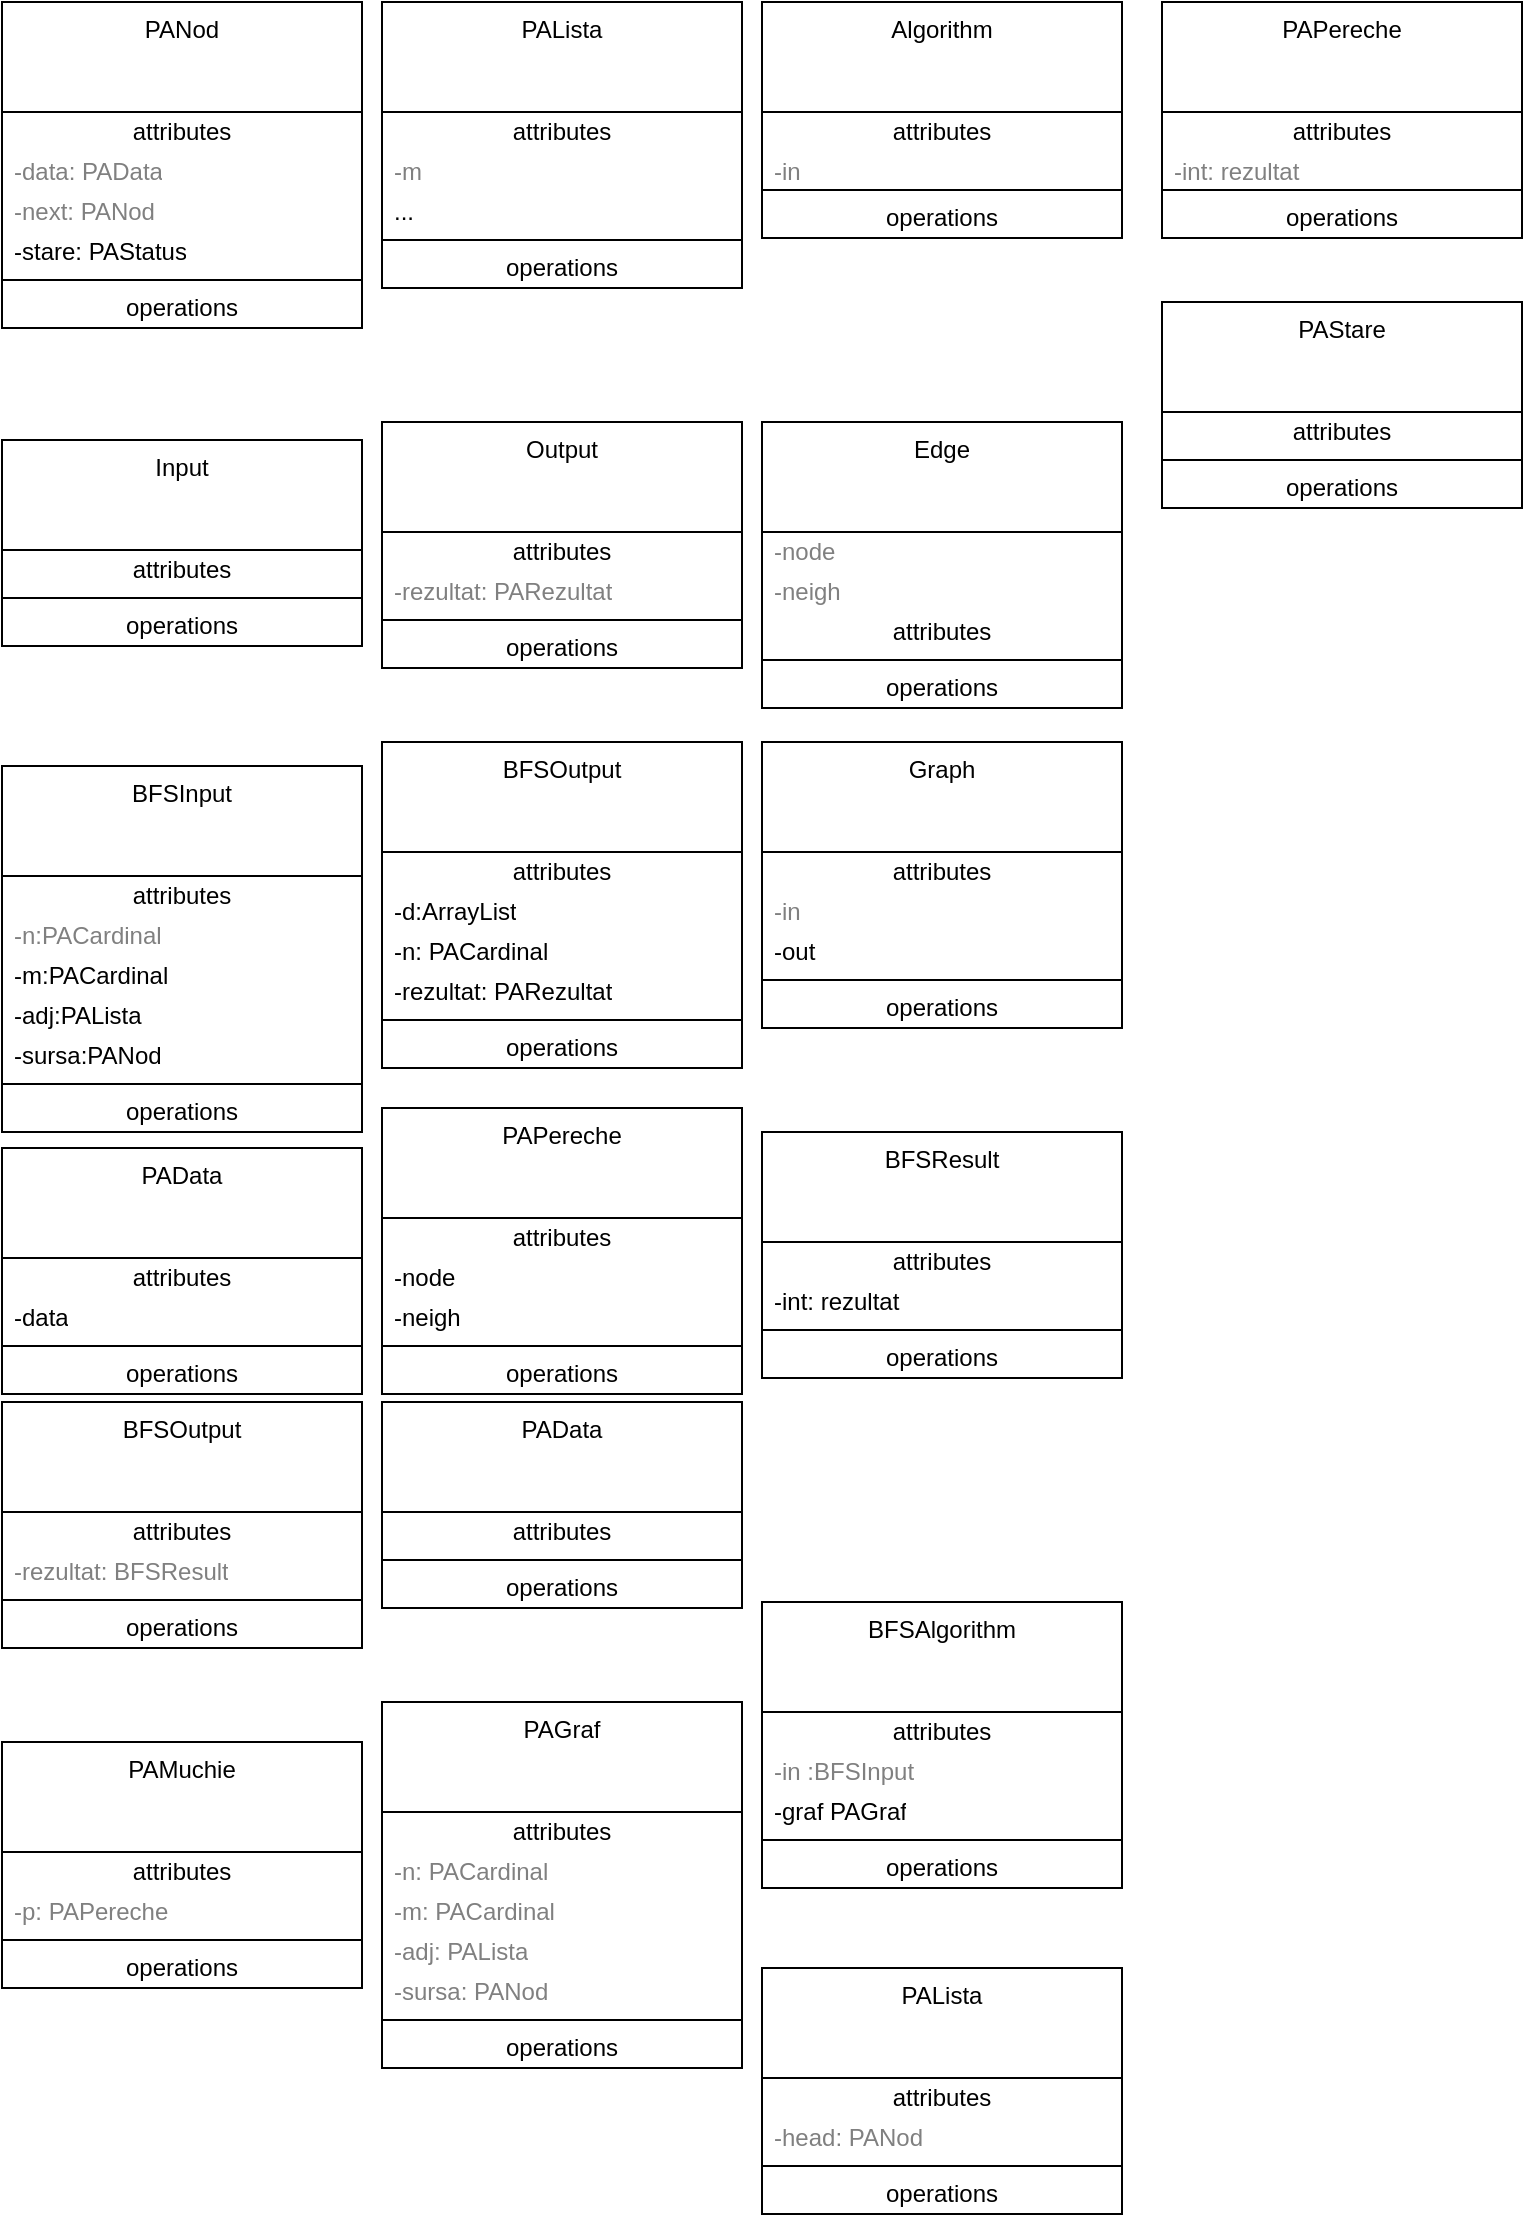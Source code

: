 <mxfile version="28.2.8">
  <diagram name="Page-1" id="hvhDcmpa34XtoZ9tzW4O">
    <mxGraphModel dx="1375" dy="787" grid="1" gridSize="10" guides="1" tooltips="1" connect="1" arrows="1" fold="1" page="1" pageScale="1" pageWidth="827" pageHeight="1169" math="0" shadow="0">
      <root>
        <mxCell id="0" />
        <mxCell id="1" parent="0" />
        <mxCell id="P6pVCDxSrnJHIUGCj1v0-1" value="PANod" style="swimlane;fontStyle=0;align=center;verticalAlign=top;childLayout=stackLayout;horizontal=1;startSize=55;horizontalStack=0;resizeParent=1;resizeParentMax=0;resizeLast=0;collapsible=0;marginBottom=0;html=1;whiteSpace=wrap;" vertex="1" parent="1">
          <mxGeometry x="40" y="40" width="180" height="163" as="geometry" />
        </mxCell>
        <mxCell id="P6pVCDxSrnJHIUGCj1v0-2" value="attributes" style="text;html=1;strokeColor=none;fillColor=none;align=center;verticalAlign=middle;spacingLeft=4;spacingRight=4;overflow=hidden;rotatable=0;points=[[0,0.5],[1,0.5]];portConstraint=eastwest;whiteSpace=wrap;" vertex="1" parent="P6pVCDxSrnJHIUGCj1v0-1">
          <mxGeometry y="55" width="180" height="20" as="geometry" />
        </mxCell>
        <mxCell id="P6pVCDxSrnJHIUGCj1v0-3" value="-data: PAData" style="text;html=1;strokeColor=none;fillColor=none;align=left;verticalAlign=middle;spacingLeft=4;spacingRight=4;overflow=hidden;rotatable=0;points=[[0,0.5],[1,0.5]];portConstraint=eastwest;fontColor=#808080;whiteSpace=wrap;" vertex="1" parent="P6pVCDxSrnJHIUGCj1v0-1">
          <mxGeometry y="75" width="180" height="20" as="geometry" />
        </mxCell>
        <mxCell id="P6pVCDxSrnJHIUGCj1v0-4" value="-next: PANod" style="text;html=1;strokeColor=none;fillColor=none;align=left;verticalAlign=middle;spacingLeft=4;spacingRight=4;overflow=hidden;rotatable=0;points=[[0,0.5],[1,0.5]];portConstraint=eastwest;fontColor=#808080;whiteSpace=wrap;" vertex="1" parent="P6pVCDxSrnJHIUGCj1v0-1">
          <mxGeometry y="95" width="180" height="20" as="geometry" />
        </mxCell>
        <mxCell id="P6pVCDxSrnJHIUGCj1v0-5" value="-stare: PAStatus" style="text;html=1;strokeColor=none;fillColor=none;align=left;verticalAlign=middle;spacingLeft=4;spacingRight=4;overflow=hidden;rotatable=0;points=[[0,0.5],[1,0.5]];portConstraint=eastwest;whiteSpace=wrap;" vertex="1" parent="P6pVCDxSrnJHIUGCj1v0-1">
          <mxGeometry y="115" width="180" height="20" as="geometry" />
        </mxCell>
        <mxCell id="P6pVCDxSrnJHIUGCj1v0-6" value="" style="line;strokeWidth=1;fillColor=none;align=left;verticalAlign=middle;spacingTop=-1;spacingLeft=3;spacingRight=3;rotatable=0;labelPosition=right;points=[];portConstraint=eastwest;" vertex="1" parent="P6pVCDxSrnJHIUGCj1v0-1">
          <mxGeometry y="135" width="180" height="8" as="geometry" />
        </mxCell>
        <mxCell id="P6pVCDxSrnJHIUGCj1v0-7" value="operations" style="text;html=1;strokeColor=none;fillColor=none;align=center;verticalAlign=middle;spacingLeft=4;spacingRight=4;overflow=hidden;rotatable=0;points=[[0,0.5],[1,0.5]];portConstraint=eastwest;whiteSpace=wrap;" vertex="1" parent="P6pVCDxSrnJHIUGCj1v0-1">
          <mxGeometry y="143" width="180" height="20" as="geometry" />
        </mxCell>
        <mxCell id="P6pVCDxSrnJHIUGCj1v0-11" value="PALista" style="swimlane;fontStyle=0;align=center;verticalAlign=top;childLayout=stackLayout;horizontal=1;startSize=55;horizontalStack=0;resizeParent=1;resizeParentMax=0;resizeLast=0;collapsible=0;marginBottom=0;html=1;whiteSpace=wrap;" vertex="1" parent="1">
          <mxGeometry x="230" y="40" width="180" height="143" as="geometry" />
        </mxCell>
        <mxCell id="P6pVCDxSrnJHIUGCj1v0-12" value="attributes" style="text;html=1;strokeColor=none;fillColor=none;align=center;verticalAlign=middle;spacingLeft=4;spacingRight=4;overflow=hidden;rotatable=0;points=[[0,0.5],[1,0.5]];portConstraint=eastwest;whiteSpace=wrap;" vertex="1" parent="P6pVCDxSrnJHIUGCj1v0-11">
          <mxGeometry y="55" width="180" height="20" as="geometry" />
        </mxCell>
        <mxCell id="P6pVCDxSrnJHIUGCj1v0-13" value="-m" style="text;html=1;strokeColor=none;fillColor=none;align=left;verticalAlign=middle;spacingLeft=4;spacingRight=4;overflow=hidden;rotatable=0;points=[[0,0.5],[1,0.5]];portConstraint=eastwest;fontColor=#808080;whiteSpace=wrap;" vertex="1" parent="P6pVCDxSrnJHIUGCj1v0-11">
          <mxGeometry y="75" width="180" height="20" as="geometry" />
        </mxCell>
        <mxCell id="P6pVCDxSrnJHIUGCj1v0-14" value="..." style="text;html=1;strokeColor=none;fillColor=none;align=left;verticalAlign=middle;spacingLeft=4;spacingRight=4;overflow=hidden;rotatable=0;points=[[0,0.5],[1,0.5]];portConstraint=eastwest;whiteSpace=wrap;" vertex="1" parent="P6pVCDxSrnJHIUGCj1v0-11">
          <mxGeometry y="95" width="180" height="20" as="geometry" />
        </mxCell>
        <mxCell id="P6pVCDxSrnJHIUGCj1v0-15" value="" style="line;strokeWidth=1;fillColor=none;align=left;verticalAlign=middle;spacingTop=-1;spacingLeft=3;spacingRight=3;rotatable=0;labelPosition=right;points=[];portConstraint=eastwest;" vertex="1" parent="P6pVCDxSrnJHIUGCj1v0-11">
          <mxGeometry y="115" width="180" height="8" as="geometry" />
        </mxCell>
        <mxCell id="P6pVCDxSrnJHIUGCj1v0-16" value="operations" style="text;html=1;strokeColor=none;fillColor=none;align=center;verticalAlign=middle;spacingLeft=4;spacingRight=4;overflow=hidden;rotatable=0;points=[[0,0.5],[1,0.5]];portConstraint=eastwest;whiteSpace=wrap;" vertex="1" parent="P6pVCDxSrnJHIUGCj1v0-11">
          <mxGeometry y="123" width="180" height="20" as="geometry" />
        </mxCell>
        <mxCell id="P6pVCDxSrnJHIUGCj1v0-19" value="Algorithm" style="swimlane;fontStyle=0;align=center;verticalAlign=top;childLayout=stackLayout;horizontal=1;startSize=55;horizontalStack=0;resizeParent=1;resizeParentMax=0;resizeLast=0;collapsible=0;marginBottom=0;html=1;whiteSpace=wrap;" vertex="1" parent="1">
          <mxGeometry x="420" y="40" width="180" height="118" as="geometry" />
        </mxCell>
        <mxCell id="P6pVCDxSrnJHIUGCj1v0-20" value="attributes" style="text;html=1;strokeColor=none;fillColor=none;align=center;verticalAlign=middle;spacingLeft=4;spacingRight=4;overflow=hidden;rotatable=0;points=[[0,0.5],[1,0.5]];portConstraint=eastwest;whiteSpace=wrap;" vertex="1" parent="P6pVCDxSrnJHIUGCj1v0-19">
          <mxGeometry y="55" width="180" height="20" as="geometry" />
        </mxCell>
        <mxCell id="P6pVCDxSrnJHIUGCj1v0-21" value="-in" style="text;html=1;strokeColor=none;fillColor=none;align=left;verticalAlign=middle;spacingLeft=4;spacingRight=4;overflow=hidden;rotatable=0;points=[[0,0.5],[1,0.5]];portConstraint=eastwest;fontColor=#808080;whiteSpace=wrap;" vertex="1" parent="P6pVCDxSrnJHIUGCj1v0-19">
          <mxGeometry y="75" width="180" height="15" as="geometry" />
        </mxCell>
        <mxCell id="P6pVCDxSrnJHIUGCj1v0-22" value="" style="line;strokeWidth=1;fillColor=none;align=left;verticalAlign=middle;spacingTop=-1;spacingLeft=3;spacingRight=3;rotatable=0;labelPosition=right;points=[];portConstraint=eastwest;" vertex="1" parent="P6pVCDxSrnJHIUGCj1v0-19">
          <mxGeometry y="90" width="180" height="8" as="geometry" />
        </mxCell>
        <mxCell id="P6pVCDxSrnJHIUGCj1v0-23" value="operations" style="text;html=1;strokeColor=none;fillColor=none;align=center;verticalAlign=middle;spacingLeft=4;spacingRight=4;overflow=hidden;rotatable=0;points=[[0,0.5],[1,0.5]];portConstraint=eastwest;whiteSpace=wrap;" vertex="1" parent="P6pVCDxSrnJHIUGCj1v0-19">
          <mxGeometry y="98" width="180" height="20" as="geometry" />
        </mxCell>
        <mxCell id="P6pVCDxSrnJHIUGCj1v0-25" value="Input" style="swimlane;fontStyle=0;align=center;verticalAlign=top;childLayout=stackLayout;horizontal=1;startSize=55;horizontalStack=0;resizeParent=1;resizeParentMax=0;resizeLast=0;collapsible=0;marginBottom=0;html=1;whiteSpace=wrap;" vertex="1" parent="1">
          <mxGeometry x="40" y="259" width="180" height="103" as="geometry" />
        </mxCell>
        <mxCell id="P6pVCDxSrnJHIUGCj1v0-26" value="attributes" style="text;html=1;strokeColor=none;fillColor=none;align=center;verticalAlign=middle;spacingLeft=4;spacingRight=4;overflow=hidden;rotatable=0;points=[[0,0.5],[1,0.5]];portConstraint=eastwest;whiteSpace=wrap;" vertex="1" parent="P6pVCDxSrnJHIUGCj1v0-25">
          <mxGeometry y="55" width="180" height="20" as="geometry" />
        </mxCell>
        <mxCell id="P6pVCDxSrnJHIUGCj1v0-27" value="" style="line;strokeWidth=1;fillColor=none;align=left;verticalAlign=middle;spacingTop=-1;spacingLeft=3;spacingRight=3;rotatable=0;labelPosition=right;points=[];portConstraint=eastwest;" vertex="1" parent="P6pVCDxSrnJHIUGCj1v0-25">
          <mxGeometry y="75" width="180" height="8" as="geometry" />
        </mxCell>
        <mxCell id="P6pVCDxSrnJHIUGCj1v0-28" value="operations" style="text;html=1;strokeColor=none;fillColor=none;align=center;verticalAlign=middle;spacingLeft=4;spacingRight=4;overflow=hidden;rotatable=0;points=[[0,0.5],[1,0.5]];portConstraint=eastwest;whiteSpace=wrap;" vertex="1" parent="P6pVCDxSrnJHIUGCj1v0-25">
          <mxGeometry y="83" width="180" height="20" as="geometry" />
        </mxCell>
        <mxCell id="P6pVCDxSrnJHIUGCj1v0-32" value="Output" style="swimlane;fontStyle=0;align=center;verticalAlign=top;childLayout=stackLayout;horizontal=1;startSize=55;horizontalStack=0;resizeParent=1;resizeParentMax=0;resizeLast=0;collapsible=0;marginBottom=0;html=1;whiteSpace=wrap;" vertex="1" parent="1">
          <mxGeometry x="230" y="250" width="180" height="123" as="geometry" />
        </mxCell>
        <mxCell id="P6pVCDxSrnJHIUGCj1v0-33" value="attributes" style="text;html=1;strokeColor=none;fillColor=none;align=center;verticalAlign=middle;spacingLeft=4;spacingRight=4;overflow=hidden;rotatable=0;points=[[0,0.5],[1,0.5]];portConstraint=eastwest;whiteSpace=wrap;" vertex="1" parent="P6pVCDxSrnJHIUGCj1v0-32">
          <mxGeometry y="55" width="180" height="20" as="geometry" />
        </mxCell>
        <mxCell id="P6pVCDxSrnJHIUGCj1v0-34" value="-rezultat: PARezultat" style="text;html=1;strokeColor=none;fillColor=none;align=left;verticalAlign=middle;spacingLeft=4;spacingRight=4;overflow=hidden;rotatable=0;points=[[0,0.5],[1,0.5]];portConstraint=eastwest;fontColor=#808080;whiteSpace=wrap;" vertex="1" parent="P6pVCDxSrnJHIUGCj1v0-32">
          <mxGeometry y="75" width="180" height="20" as="geometry" />
        </mxCell>
        <mxCell id="P6pVCDxSrnJHIUGCj1v0-35" value="" style="line;strokeWidth=1;fillColor=none;align=left;verticalAlign=middle;spacingTop=-1;spacingLeft=3;spacingRight=3;rotatable=0;labelPosition=right;points=[];portConstraint=eastwest;" vertex="1" parent="P6pVCDxSrnJHIUGCj1v0-32">
          <mxGeometry y="95" width="180" height="8" as="geometry" />
        </mxCell>
        <mxCell id="P6pVCDxSrnJHIUGCj1v0-36" value="operations" style="text;html=1;strokeColor=none;fillColor=none;align=center;verticalAlign=middle;spacingLeft=4;spacingRight=4;overflow=hidden;rotatable=0;points=[[0,0.5],[1,0.5]];portConstraint=eastwest;whiteSpace=wrap;" vertex="1" parent="P6pVCDxSrnJHIUGCj1v0-32">
          <mxGeometry y="103" width="180" height="20" as="geometry" />
        </mxCell>
        <mxCell id="P6pVCDxSrnJHIUGCj1v0-38" value="Edge" style="swimlane;fontStyle=0;align=center;verticalAlign=top;childLayout=stackLayout;horizontal=1;startSize=55;horizontalStack=0;resizeParent=1;resizeParentMax=0;resizeLast=0;collapsible=0;marginBottom=0;html=1;whiteSpace=wrap;" vertex="1" parent="1">
          <mxGeometry x="420" y="250" width="180" height="143" as="geometry" />
        </mxCell>
        <mxCell id="P6pVCDxSrnJHIUGCj1v0-39" value="-node" style="text;html=1;strokeColor=none;fillColor=none;align=left;verticalAlign=middle;spacingLeft=4;spacingRight=4;overflow=hidden;rotatable=0;points=[[0,0.5],[1,0.5]];portConstraint=eastwest;fontColor=#808080;whiteSpace=wrap;" vertex="1" parent="P6pVCDxSrnJHIUGCj1v0-38">
          <mxGeometry y="55" width="180" height="20" as="geometry" />
        </mxCell>
        <mxCell id="P6pVCDxSrnJHIUGCj1v0-40" value="-neigh" style="text;html=1;strokeColor=none;fillColor=none;align=left;verticalAlign=middle;spacingLeft=4;spacingRight=4;overflow=hidden;rotatable=0;points=[[0,0.5],[1,0.5]];portConstraint=eastwest;fontColor=#808080;whiteSpace=wrap;" vertex="1" parent="P6pVCDxSrnJHIUGCj1v0-38">
          <mxGeometry y="75" width="180" height="20" as="geometry" />
        </mxCell>
        <mxCell id="P6pVCDxSrnJHIUGCj1v0-41" value="attributes" style="text;html=1;strokeColor=none;fillColor=none;align=center;verticalAlign=middle;spacingLeft=4;spacingRight=4;overflow=hidden;rotatable=0;points=[[0,0.5],[1,0.5]];portConstraint=eastwest;whiteSpace=wrap;" vertex="1" parent="P6pVCDxSrnJHIUGCj1v0-38">
          <mxGeometry y="95" width="180" height="20" as="geometry" />
        </mxCell>
        <mxCell id="P6pVCDxSrnJHIUGCj1v0-42" value="" style="line;strokeWidth=1;fillColor=none;align=left;verticalAlign=middle;spacingTop=-1;spacingLeft=3;spacingRight=3;rotatable=0;labelPosition=right;points=[];portConstraint=eastwest;" vertex="1" parent="P6pVCDxSrnJHIUGCj1v0-38">
          <mxGeometry y="115" width="180" height="8" as="geometry" />
        </mxCell>
        <mxCell id="P6pVCDxSrnJHIUGCj1v0-43" value="operations" style="text;html=1;strokeColor=none;fillColor=none;align=center;verticalAlign=middle;spacingLeft=4;spacingRight=4;overflow=hidden;rotatable=0;points=[[0,0.5],[1,0.5]];portConstraint=eastwest;whiteSpace=wrap;" vertex="1" parent="P6pVCDxSrnJHIUGCj1v0-38">
          <mxGeometry y="123" width="180" height="20" as="geometry" />
        </mxCell>
        <mxCell id="P6pVCDxSrnJHIUGCj1v0-44" value="BFSInput" style="swimlane;fontStyle=0;align=center;verticalAlign=top;childLayout=stackLayout;horizontal=1;startSize=55;horizontalStack=0;resizeParent=1;resizeParentMax=0;resizeLast=0;collapsible=0;marginBottom=0;html=1;whiteSpace=wrap;" vertex="1" parent="1">
          <mxGeometry x="40" y="422" width="180" height="183" as="geometry" />
        </mxCell>
        <mxCell id="P6pVCDxSrnJHIUGCj1v0-45" value="attributes" style="text;html=1;strokeColor=none;fillColor=none;align=center;verticalAlign=middle;spacingLeft=4;spacingRight=4;overflow=hidden;rotatable=0;points=[[0,0.5],[1,0.5]];portConstraint=eastwest;whiteSpace=wrap;" vertex="1" parent="P6pVCDxSrnJHIUGCj1v0-44">
          <mxGeometry y="55" width="180" height="20" as="geometry" />
        </mxCell>
        <mxCell id="P6pVCDxSrnJHIUGCj1v0-46" value="-n:PACardinal" style="text;html=1;strokeColor=none;fillColor=none;align=left;verticalAlign=middle;spacingLeft=4;spacingRight=4;overflow=hidden;rotatable=0;points=[[0,0.5],[1,0.5]];portConstraint=eastwest;fontColor=#808080;whiteSpace=wrap;" vertex="1" parent="P6pVCDxSrnJHIUGCj1v0-44">
          <mxGeometry y="75" width="180" height="20" as="geometry" />
        </mxCell>
        <mxCell id="P6pVCDxSrnJHIUGCj1v0-47" value="-m:PACardinal" style="text;html=1;strokeColor=none;fillColor=none;align=left;verticalAlign=middle;spacingLeft=4;spacingRight=4;overflow=hidden;rotatable=0;points=[[0,0.5],[1,0.5]];portConstraint=eastwest;whiteSpace=wrap;" vertex="1" parent="P6pVCDxSrnJHIUGCj1v0-44">
          <mxGeometry y="95" width="180" height="20" as="geometry" />
        </mxCell>
        <mxCell id="P6pVCDxSrnJHIUGCj1v0-48" value="-adj:PALista" style="text;html=1;strokeColor=none;fillColor=none;align=left;verticalAlign=middle;spacingLeft=4;spacingRight=4;overflow=hidden;rotatable=0;points=[[0,0.5],[1,0.5]];portConstraint=eastwest;whiteSpace=wrap;" vertex="1" parent="P6pVCDxSrnJHIUGCj1v0-44">
          <mxGeometry y="115" width="180" height="20" as="geometry" />
        </mxCell>
        <mxCell id="P6pVCDxSrnJHIUGCj1v0-49" value="-sursa:PANod" style="text;html=1;strokeColor=none;fillColor=none;align=left;verticalAlign=middle;spacingLeft=4;spacingRight=4;overflow=hidden;rotatable=0;points=[[0,0.5],[1,0.5]];portConstraint=eastwest;whiteSpace=wrap;" vertex="1" parent="P6pVCDxSrnJHIUGCj1v0-44">
          <mxGeometry y="135" width="180" height="20" as="geometry" />
        </mxCell>
        <mxCell id="P6pVCDxSrnJHIUGCj1v0-50" value="" style="line;strokeWidth=1;fillColor=none;align=left;verticalAlign=middle;spacingTop=-1;spacingLeft=3;spacingRight=3;rotatable=0;labelPosition=right;points=[];portConstraint=eastwest;" vertex="1" parent="P6pVCDxSrnJHIUGCj1v0-44">
          <mxGeometry y="155" width="180" height="8" as="geometry" />
        </mxCell>
        <mxCell id="P6pVCDxSrnJHIUGCj1v0-51" value="operations" style="text;html=1;strokeColor=none;fillColor=none;align=center;verticalAlign=middle;spacingLeft=4;spacingRight=4;overflow=hidden;rotatable=0;points=[[0,0.5],[1,0.5]];portConstraint=eastwest;whiteSpace=wrap;" vertex="1" parent="P6pVCDxSrnJHIUGCj1v0-44">
          <mxGeometry y="163" width="180" height="20" as="geometry" />
        </mxCell>
        <mxCell id="P6pVCDxSrnJHIUGCj1v0-52" value="BFSOutput" style="swimlane;fontStyle=0;align=center;verticalAlign=top;childLayout=stackLayout;horizontal=1;startSize=55;horizontalStack=0;resizeParent=1;resizeParentMax=0;resizeLast=0;collapsible=0;marginBottom=0;html=1;whiteSpace=wrap;" vertex="1" parent="1">
          <mxGeometry x="230" y="410" width="180" height="163" as="geometry" />
        </mxCell>
        <mxCell id="P6pVCDxSrnJHIUGCj1v0-53" value="attributes" style="text;html=1;strokeColor=none;fillColor=none;align=center;verticalAlign=middle;spacingLeft=4;spacingRight=4;overflow=hidden;rotatable=0;points=[[0,0.5],[1,0.5]];portConstraint=eastwest;whiteSpace=wrap;" vertex="1" parent="P6pVCDxSrnJHIUGCj1v0-52">
          <mxGeometry y="55" width="180" height="20" as="geometry" />
        </mxCell>
        <mxCell id="P6pVCDxSrnJHIUGCj1v0-54" value="-d:ArrayList" style="text;html=1;strokeColor=none;fillColor=none;align=left;verticalAlign=middle;spacingLeft=4;spacingRight=4;overflow=hidden;rotatable=0;points=[[0,0.5],[1,0.5]];portConstraint=eastwest;whiteSpace=wrap;" vertex="1" parent="P6pVCDxSrnJHIUGCj1v0-52">
          <mxGeometry y="75" width="180" height="20" as="geometry" />
        </mxCell>
        <mxCell id="P6pVCDxSrnJHIUGCj1v0-55" value="-n: PACardinal" style="text;html=1;strokeColor=none;fillColor=none;align=left;verticalAlign=middle;spacingLeft=4;spacingRight=4;overflow=hidden;rotatable=0;points=[[0,0.5],[1,0.5]];portConstraint=eastwest;whiteSpace=wrap;" vertex="1" parent="P6pVCDxSrnJHIUGCj1v0-52">
          <mxGeometry y="95" width="180" height="20" as="geometry" />
        </mxCell>
        <mxCell id="P6pVCDxSrnJHIUGCj1v0-56" value="-rezultat: PARezultat" style="text;html=1;strokeColor=none;fillColor=none;align=left;verticalAlign=middle;spacingLeft=4;spacingRight=4;overflow=hidden;rotatable=0;points=[[0,0.5],[1,0.5]];portConstraint=eastwest;whiteSpace=wrap;" vertex="1" parent="P6pVCDxSrnJHIUGCj1v0-52">
          <mxGeometry y="115" width="180" height="20" as="geometry" />
        </mxCell>
        <mxCell id="P6pVCDxSrnJHIUGCj1v0-57" value="" style="line;strokeWidth=1;fillColor=none;align=left;verticalAlign=middle;spacingTop=-1;spacingLeft=3;spacingRight=3;rotatable=0;labelPosition=right;points=[];portConstraint=eastwest;" vertex="1" parent="P6pVCDxSrnJHIUGCj1v0-52">
          <mxGeometry y="135" width="180" height="8" as="geometry" />
        </mxCell>
        <mxCell id="P6pVCDxSrnJHIUGCj1v0-58" value="operations" style="text;html=1;strokeColor=none;fillColor=none;align=center;verticalAlign=middle;spacingLeft=4;spacingRight=4;overflow=hidden;rotatable=0;points=[[0,0.5],[1,0.5]];portConstraint=eastwest;whiteSpace=wrap;" vertex="1" parent="P6pVCDxSrnJHIUGCj1v0-52">
          <mxGeometry y="143" width="180" height="20" as="geometry" />
        </mxCell>
        <mxCell id="P6pVCDxSrnJHIUGCj1v0-59" value="Graph" style="swimlane;fontStyle=0;align=center;verticalAlign=top;childLayout=stackLayout;horizontal=1;startSize=55;horizontalStack=0;resizeParent=1;resizeParentMax=0;resizeLast=0;collapsible=0;marginBottom=0;html=1;whiteSpace=wrap;" vertex="1" parent="1">
          <mxGeometry x="420" y="410" width="180" height="143" as="geometry" />
        </mxCell>
        <mxCell id="P6pVCDxSrnJHIUGCj1v0-60" value="attributes" style="text;html=1;strokeColor=none;fillColor=none;align=center;verticalAlign=middle;spacingLeft=4;spacingRight=4;overflow=hidden;rotatable=0;points=[[0,0.5],[1,0.5]];portConstraint=eastwest;whiteSpace=wrap;" vertex="1" parent="P6pVCDxSrnJHIUGCj1v0-59">
          <mxGeometry y="55" width="180" height="20" as="geometry" />
        </mxCell>
        <mxCell id="P6pVCDxSrnJHIUGCj1v0-61" value="-in" style="text;html=1;strokeColor=none;fillColor=none;align=left;verticalAlign=middle;spacingLeft=4;spacingRight=4;overflow=hidden;rotatable=0;points=[[0,0.5],[1,0.5]];portConstraint=eastwest;fontColor=#808080;whiteSpace=wrap;" vertex="1" parent="P6pVCDxSrnJHIUGCj1v0-59">
          <mxGeometry y="75" width="180" height="20" as="geometry" />
        </mxCell>
        <mxCell id="P6pVCDxSrnJHIUGCj1v0-62" value="-out" style="text;html=1;strokeColor=none;fillColor=none;align=left;verticalAlign=middle;spacingLeft=4;spacingRight=4;overflow=hidden;rotatable=0;points=[[0,0.5],[1,0.5]];portConstraint=eastwest;whiteSpace=wrap;" vertex="1" parent="P6pVCDxSrnJHIUGCj1v0-59">
          <mxGeometry y="95" width="180" height="20" as="geometry" />
        </mxCell>
        <mxCell id="P6pVCDxSrnJHIUGCj1v0-63" value="" style="line;strokeWidth=1;fillColor=none;align=left;verticalAlign=middle;spacingTop=-1;spacingLeft=3;spacingRight=3;rotatable=0;labelPosition=right;points=[];portConstraint=eastwest;" vertex="1" parent="P6pVCDxSrnJHIUGCj1v0-59">
          <mxGeometry y="115" width="180" height="8" as="geometry" />
        </mxCell>
        <mxCell id="P6pVCDxSrnJHIUGCj1v0-64" value="operations" style="text;html=1;strokeColor=none;fillColor=none;align=center;verticalAlign=middle;spacingLeft=4;spacingRight=4;overflow=hidden;rotatable=0;points=[[0,0.5],[1,0.5]];portConstraint=eastwest;whiteSpace=wrap;" vertex="1" parent="P6pVCDxSrnJHIUGCj1v0-59">
          <mxGeometry y="123" width="180" height="20" as="geometry" />
        </mxCell>
        <mxCell id="P6pVCDxSrnJHIUGCj1v0-67" value="PAData" style="swimlane;fontStyle=0;align=center;verticalAlign=top;childLayout=stackLayout;horizontal=1;startSize=55;horizontalStack=0;resizeParent=1;resizeParentMax=0;resizeLast=0;collapsible=0;marginBottom=0;html=1;whiteSpace=wrap;" vertex="1" parent="1">
          <mxGeometry x="40" y="613" width="180" height="123" as="geometry" />
        </mxCell>
        <mxCell id="P6pVCDxSrnJHIUGCj1v0-68" value="attributes" style="text;html=1;strokeColor=none;fillColor=none;align=center;verticalAlign=middle;spacingLeft=4;spacingRight=4;overflow=hidden;rotatable=0;points=[[0,0.5],[1,0.5]];portConstraint=eastwest;whiteSpace=wrap;" vertex="1" parent="P6pVCDxSrnJHIUGCj1v0-67">
          <mxGeometry y="55" width="180" height="20" as="geometry" />
        </mxCell>
        <mxCell id="P6pVCDxSrnJHIUGCj1v0-69" value="-data" style="text;html=1;strokeColor=none;fillColor=none;align=left;verticalAlign=middle;spacingLeft=4;spacingRight=4;overflow=hidden;rotatable=0;points=[[0,0.5],[1,0.5]];portConstraint=eastwest;whiteSpace=wrap;" vertex="1" parent="P6pVCDxSrnJHIUGCj1v0-67">
          <mxGeometry y="75" width="180" height="20" as="geometry" />
        </mxCell>
        <mxCell id="P6pVCDxSrnJHIUGCj1v0-70" value="" style="line;strokeWidth=1;fillColor=none;align=left;verticalAlign=middle;spacingTop=-1;spacingLeft=3;spacingRight=3;rotatable=0;labelPosition=right;points=[];portConstraint=eastwest;" vertex="1" parent="P6pVCDxSrnJHIUGCj1v0-67">
          <mxGeometry y="95" width="180" height="8" as="geometry" />
        </mxCell>
        <mxCell id="P6pVCDxSrnJHIUGCj1v0-71" value="operations" style="text;html=1;strokeColor=none;fillColor=none;align=center;verticalAlign=middle;spacingLeft=4;spacingRight=4;overflow=hidden;rotatable=0;points=[[0,0.5],[1,0.5]];portConstraint=eastwest;whiteSpace=wrap;" vertex="1" parent="P6pVCDxSrnJHIUGCj1v0-67">
          <mxGeometry y="103" width="180" height="20" as="geometry" />
        </mxCell>
        <mxCell id="P6pVCDxSrnJHIUGCj1v0-72" value="PAPereche" style="swimlane;fontStyle=0;align=center;verticalAlign=top;childLayout=stackLayout;horizontal=1;startSize=55;horizontalStack=0;resizeParent=1;resizeParentMax=0;resizeLast=0;collapsible=0;marginBottom=0;html=1;whiteSpace=wrap;" vertex="1" parent="1">
          <mxGeometry x="230" y="593" width="180" height="143" as="geometry" />
        </mxCell>
        <mxCell id="P6pVCDxSrnJHIUGCj1v0-73" value="attributes" style="text;html=1;strokeColor=none;fillColor=none;align=center;verticalAlign=middle;spacingLeft=4;spacingRight=4;overflow=hidden;rotatable=0;points=[[0,0.5],[1,0.5]];portConstraint=eastwest;whiteSpace=wrap;" vertex="1" parent="P6pVCDxSrnJHIUGCj1v0-72">
          <mxGeometry y="55" width="180" height="20" as="geometry" />
        </mxCell>
        <mxCell id="P6pVCDxSrnJHIUGCj1v0-74" value="-node" style="text;html=1;strokeColor=none;fillColor=none;align=left;verticalAlign=middle;spacingLeft=4;spacingRight=4;overflow=hidden;rotatable=0;points=[[0,0.5],[1,0.5]];portConstraint=eastwest;whiteSpace=wrap;" vertex="1" parent="P6pVCDxSrnJHIUGCj1v0-72">
          <mxGeometry y="75" width="180" height="20" as="geometry" />
        </mxCell>
        <mxCell id="P6pVCDxSrnJHIUGCj1v0-75" value="-neigh" style="text;html=1;strokeColor=none;fillColor=none;align=left;verticalAlign=middle;spacingLeft=4;spacingRight=4;overflow=hidden;rotatable=0;points=[[0,0.5],[1,0.5]];portConstraint=eastwest;whiteSpace=wrap;" vertex="1" parent="P6pVCDxSrnJHIUGCj1v0-72">
          <mxGeometry y="95" width="180" height="20" as="geometry" />
        </mxCell>
        <mxCell id="P6pVCDxSrnJHIUGCj1v0-76" value="" style="line;strokeWidth=1;fillColor=none;align=left;verticalAlign=middle;spacingTop=-1;spacingLeft=3;spacingRight=3;rotatable=0;labelPosition=right;points=[];portConstraint=eastwest;" vertex="1" parent="P6pVCDxSrnJHIUGCj1v0-72">
          <mxGeometry y="115" width="180" height="8" as="geometry" />
        </mxCell>
        <mxCell id="P6pVCDxSrnJHIUGCj1v0-77" value="operations" style="text;html=1;strokeColor=none;fillColor=none;align=center;verticalAlign=middle;spacingLeft=4;spacingRight=4;overflow=hidden;rotatable=0;points=[[0,0.5],[1,0.5]];portConstraint=eastwest;whiteSpace=wrap;" vertex="1" parent="P6pVCDxSrnJHIUGCj1v0-72">
          <mxGeometry y="123" width="180" height="20" as="geometry" />
        </mxCell>
        <mxCell id="P6pVCDxSrnJHIUGCj1v0-78" value="BFSResult" style="swimlane;fontStyle=0;align=center;verticalAlign=top;childLayout=stackLayout;horizontal=1;startSize=55;horizontalStack=0;resizeParent=1;resizeParentMax=0;resizeLast=0;collapsible=0;marginBottom=0;html=1;whiteSpace=wrap;" vertex="1" parent="1">
          <mxGeometry x="420" y="605" width="180" height="123" as="geometry" />
        </mxCell>
        <mxCell id="P6pVCDxSrnJHIUGCj1v0-79" value="attributes" style="text;html=1;strokeColor=none;fillColor=none;align=center;verticalAlign=middle;spacingLeft=4;spacingRight=4;overflow=hidden;rotatable=0;points=[[0,0.5],[1,0.5]];portConstraint=eastwest;whiteSpace=wrap;" vertex="1" parent="P6pVCDxSrnJHIUGCj1v0-78">
          <mxGeometry y="55" width="180" height="20" as="geometry" />
        </mxCell>
        <mxCell id="P6pVCDxSrnJHIUGCj1v0-80" value="-int: rezultat" style="text;html=1;strokeColor=none;fillColor=none;align=left;verticalAlign=middle;spacingLeft=4;spacingRight=4;overflow=hidden;rotatable=0;points=[[0,0.5],[1,0.5]];portConstraint=eastwest;whiteSpace=wrap;" vertex="1" parent="P6pVCDxSrnJHIUGCj1v0-78">
          <mxGeometry y="75" width="180" height="20" as="geometry" />
        </mxCell>
        <mxCell id="P6pVCDxSrnJHIUGCj1v0-81" value="" style="line;strokeWidth=1;fillColor=none;align=left;verticalAlign=middle;spacingTop=-1;spacingLeft=3;spacingRight=3;rotatable=0;labelPosition=right;points=[];portConstraint=eastwest;" vertex="1" parent="P6pVCDxSrnJHIUGCj1v0-78">
          <mxGeometry y="95" width="180" height="8" as="geometry" />
        </mxCell>
        <mxCell id="P6pVCDxSrnJHIUGCj1v0-82" value="operations" style="text;html=1;strokeColor=none;fillColor=none;align=center;verticalAlign=middle;spacingLeft=4;spacingRight=4;overflow=hidden;rotatable=0;points=[[0,0.5],[1,0.5]];portConstraint=eastwest;whiteSpace=wrap;" vertex="1" parent="P6pVCDxSrnJHIUGCj1v0-78">
          <mxGeometry y="103" width="180" height="20" as="geometry" />
        </mxCell>
        <mxCell id="P6pVCDxSrnJHIUGCj1v0-86" value="BFSAlgorithm" style="swimlane;fontStyle=0;align=center;verticalAlign=top;childLayout=stackLayout;horizontal=1;startSize=55;horizontalStack=0;resizeParent=1;resizeParentMax=0;resizeLast=0;collapsible=0;marginBottom=0;html=1;whiteSpace=wrap;" vertex="1" parent="1">
          <mxGeometry x="420" y="840" width="180" height="143" as="geometry" />
        </mxCell>
        <mxCell id="P6pVCDxSrnJHIUGCj1v0-87" value="attributes" style="text;html=1;strokeColor=none;fillColor=none;align=center;verticalAlign=middle;spacingLeft=4;spacingRight=4;overflow=hidden;rotatable=0;points=[[0,0.5],[1,0.5]];portConstraint=eastwest;whiteSpace=wrap;" vertex="1" parent="P6pVCDxSrnJHIUGCj1v0-86">
          <mxGeometry y="55" width="180" height="20" as="geometry" />
        </mxCell>
        <mxCell id="P6pVCDxSrnJHIUGCj1v0-88" value="-in :BFSInput" style="text;html=1;strokeColor=none;fillColor=none;align=left;verticalAlign=middle;spacingLeft=4;spacingRight=4;overflow=hidden;rotatable=0;points=[[0,0.5],[1,0.5]];portConstraint=eastwest;fontColor=#808080;whiteSpace=wrap;" vertex="1" parent="P6pVCDxSrnJHIUGCj1v0-86">
          <mxGeometry y="75" width="180" height="20" as="geometry" />
        </mxCell>
        <mxCell id="P6pVCDxSrnJHIUGCj1v0-89" value="-graf PAGraf" style="text;html=1;strokeColor=none;fillColor=none;align=left;verticalAlign=middle;spacingLeft=4;spacingRight=4;overflow=hidden;rotatable=0;points=[[0,0.5],[1,0.5]];portConstraint=eastwest;whiteSpace=wrap;" vertex="1" parent="P6pVCDxSrnJHIUGCj1v0-86">
          <mxGeometry y="95" width="180" height="20" as="geometry" />
        </mxCell>
        <mxCell id="P6pVCDxSrnJHIUGCj1v0-90" value="" style="line;strokeWidth=1;fillColor=none;align=left;verticalAlign=middle;spacingTop=-1;spacingLeft=3;spacingRight=3;rotatable=0;labelPosition=right;points=[];portConstraint=eastwest;" vertex="1" parent="P6pVCDxSrnJHIUGCj1v0-86">
          <mxGeometry y="115" width="180" height="8" as="geometry" />
        </mxCell>
        <mxCell id="P6pVCDxSrnJHIUGCj1v0-91" value="operations" style="text;html=1;strokeColor=none;fillColor=none;align=center;verticalAlign=middle;spacingLeft=4;spacingRight=4;overflow=hidden;rotatable=0;points=[[0,0.5],[1,0.5]];portConstraint=eastwest;whiteSpace=wrap;" vertex="1" parent="P6pVCDxSrnJHIUGCj1v0-86">
          <mxGeometry y="123" width="180" height="20" as="geometry" />
        </mxCell>
        <mxCell id="P6pVCDxSrnJHIUGCj1v0-94" value="BFSOutput" style="swimlane;fontStyle=0;align=center;verticalAlign=top;childLayout=stackLayout;horizontal=1;startSize=55;horizontalStack=0;resizeParent=1;resizeParentMax=0;resizeLast=0;collapsible=0;marginBottom=0;html=1;whiteSpace=wrap;" vertex="1" parent="1">
          <mxGeometry x="40" y="740" width="180" height="123" as="geometry" />
        </mxCell>
        <mxCell id="P6pVCDxSrnJHIUGCj1v0-95" value="attributes" style="text;html=1;strokeColor=none;fillColor=none;align=center;verticalAlign=middle;spacingLeft=4;spacingRight=4;overflow=hidden;rotatable=0;points=[[0,0.5],[1,0.5]];portConstraint=eastwest;whiteSpace=wrap;" vertex="1" parent="P6pVCDxSrnJHIUGCj1v0-94">
          <mxGeometry y="55" width="180" height="20" as="geometry" />
        </mxCell>
        <mxCell id="P6pVCDxSrnJHIUGCj1v0-96" value="-rezultat: BFSResult" style="text;html=1;strokeColor=none;fillColor=none;align=left;verticalAlign=middle;spacingLeft=4;spacingRight=4;overflow=hidden;rotatable=0;points=[[0,0.5],[1,0.5]];portConstraint=eastwest;fontColor=#808080;whiteSpace=wrap;" vertex="1" parent="P6pVCDxSrnJHIUGCj1v0-94">
          <mxGeometry y="75" width="180" height="20" as="geometry" />
        </mxCell>
        <mxCell id="P6pVCDxSrnJHIUGCj1v0-97" value="" style="line;strokeWidth=1;fillColor=none;align=left;verticalAlign=middle;spacingTop=-1;spacingLeft=3;spacingRight=3;rotatable=0;labelPosition=right;points=[];portConstraint=eastwest;" vertex="1" parent="P6pVCDxSrnJHIUGCj1v0-94">
          <mxGeometry y="95" width="180" height="8" as="geometry" />
        </mxCell>
        <mxCell id="P6pVCDxSrnJHIUGCj1v0-98" value="operations" style="text;html=1;strokeColor=none;fillColor=none;align=center;verticalAlign=middle;spacingLeft=4;spacingRight=4;overflow=hidden;rotatable=0;points=[[0,0.5],[1,0.5]];portConstraint=eastwest;whiteSpace=wrap;" vertex="1" parent="P6pVCDxSrnJHIUGCj1v0-94">
          <mxGeometry y="103" width="180" height="20" as="geometry" />
        </mxCell>
        <mxCell id="P6pVCDxSrnJHIUGCj1v0-101" value="PAData" style="swimlane;fontStyle=0;align=center;verticalAlign=top;childLayout=stackLayout;horizontal=1;startSize=55;horizontalStack=0;resizeParent=1;resizeParentMax=0;resizeLast=0;collapsible=0;marginBottom=0;html=1;whiteSpace=wrap;" vertex="1" parent="1">
          <mxGeometry x="230" y="740" width="180" height="103" as="geometry" />
        </mxCell>
        <mxCell id="P6pVCDxSrnJHIUGCj1v0-102" value="attributes" style="text;html=1;strokeColor=none;fillColor=none;align=center;verticalAlign=middle;spacingLeft=4;spacingRight=4;overflow=hidden;rotatable=0;points=[[0,0.5],[1,0.5]];portConstraint=eastwest;whiteSpace=wrap;" vertex="1" parent="P6pVCDxSrnJHIUGCj1v0-101">
          <mxGeometry y="55" width="180" height="20" as="geometry" />
        </mxCell>
        <mxCell id="P6pVCDxSrnJHIUGCj1v0-103" value="" style="line;strokeWidth=1;fillColor=none;align=left;verticalAlign=middle;spacingTop=-1;spacingLeft=3;spacingRight=3;rotatable=0;labelPosition=right;points=[];portConstraint=eastwest;" vertex="1" parent="P6pVCDxSrnJHIUGCj1v0-101">
          <mxGeometry y="75" width="180" height="8" as="geometry" />
        </mxCell>
        <mxCell id="P6pVCDxSrnJHIUGCj1v0-104" value="operations" style="text;html=1;strokeColor=none;fillColor=none;align=center;verticalAlign=middle;spacingLeft=4;spacingRight=4;overflow=hidden;rotatable=0;points=[[0,0.5],[1,0.5]];portConstraint=eastwest;whiteSpace=wrap;" vertex="1" parent="P6pVCDxSrnJHIUGCj1v0-101">
          <mxGeometry y="83" width="180" height="20" as="geometry" />
        </mxCell>
        <mxCell id="P6pVCDxSrnJHIUGCj1v0-107" value="PAGraf" style="swimlane;fontStyle=0;align=center;verticalAlign=top;childLayout=stackLayout;horizontal=1;startSize=55;horizontalStack=0;resizeParent=1;resizeParentMax=0;resizeLast=0;collapsible=0;marginBottom=0;html=1;whiteSpace=wrap;" vertex="1" parent="1">
          <mxGeometry x="230" y="890" width="180" height="183" as="geometry" />
        </mxCell>
        <mxCell id="P6pVCDxSrnJHIUGCj1v0-108" value="attributes" style="text;html=1;strokeColor=none;fillColor=none;align=center;verticalAlign=middle;spacingLeft=4;spacingRight=4;overflow=hidden;rotatable=0;points=[[0,0.5],[1,0.5]];portConstraint=eastwest;whiteSpace=wrap;" vertex="1" parent="P6pVCDxSrnJHIUGCj1v0-107">
          <mxGeometry y="55" width="180" height="20" as="geometry" />
        </mxCell>
        <mxCell id="P6pVCDxSrnJHIUGCj1v0-109" value="-n: PACardinal" style="text;html=1;strokeColor=none;fillColor=none;align=left;verticalAlign=middle;spacingLeft=4;spacingRight=4;overflow=hidden;rotatable=0;points=[[0,0.5],[1,0.5]];portConstraint=eastwest;fontColor=#808080;whiteSpace=wrap;" vertex="1" parent="P6pVCDxSrnJHIUGCj1v0-107">
          <mxGeometry y="75" width="180" height="20" as="geometry" />
        </mxCell>
        <mxCell id="P6pVCDxSrnJHIUGCj1v0-110" value="-m: PACardinal" style="text;html=1;strokeColor=none;fillColor=none;align=left;verticalAlign=middle;spacingLeft=4;spacingRight=4;overflow=hidden;rotatable=0;points=[[0,0.5],[1,0.5]];portConstraint=eastwest;fontColor=#808080;whiteSpace=wrap;" vertex="1" parent="P6pVCDxSrnJHIUGCj1v0-107">
          <mxGeometry y="95" width="180" height="20" as="geometry" />
        </mxCell>
        <mxCell id="P6pVCDxSrnJHIUGCj1v0-111" value="-adj: PALista" style="text;html=1;strokeColor=none;fillColor=none;align=left;verticalAlign=middle;spacingLeft=4;spacingRight=4;overflow=hidden;rotatable=0;points=[[0,0.5],[1,0.5]];portConstraint=eastwest;fontColor=#808080;whiteSpace=wrap;" vertex="1" parent="P6pVCDxSrnJHIUGCj1v0-107">
          <mxGeometry y="115" width="180" height="20" as="geometry" />
        </mxCell>
        <mxCell id="P6pVCDxSrnJHIUGCj1v0-112" value="-sursa: PANod" style="text;html=1;strokeColor=none;fillColor=none;align=left;verticalAlign=middle;spacingLeft=4;spacingRight=4;overflow=hidden;rotatable=0;points=[[0,0.5],[1,0.5]];portConstraint=eastwest;fontColor=#808080;whiteSpace=wrap;" vertex="1" parent="P6pVCDxSrnJHIUGCj1v0-107">
          <mxGeometry y="135" width="180" height="20" as="geometry" />
        </mxCell>
        <mxCell id="P6pVCDxSrnJHIUGCj1v0-113" value="" style="line;strokeWidth=1;fillColor=none;align=left;verticalAlign=middle;spacingTop=-1;spacingLeft=3;spacingRight=3;rotatable=0;labelPosition=right;points=[];portConstraint=eastwest;" vertex="1" parent="P6pVCDxSrnJHIUGCj1v0-107">
          <mxGeometry y="155" width="180" height="8" as="geometry" />
        </mxCell>
        <mxCell id="P6pVCDxSrnJHIUGCj1v0-114" value="operations" style="text;html=1;strokeColor=none;fillColor=none;align=center;verticalAlign=middle;spacingLeft=4;spacingRight=4;overflow=hidden;rotatable=0;points=[[0,0.5],[1,0.5]];portConstraint=eastwest;whiteSpace=wrap;" vertex="1" parent="P6pVCDxSrnJHIUGCj1v0-107">
          <mxGeometry y="163" width="180" height="20" as="geometry" />
        </mxCell>
        <mxCell id="P6pVCDxSrnJHIUGCj1v0-117" value="PALista" style="swimlane;fontStyle=0;align=center;verticalAlign=top;childLayout=stackLayout;horizontal=1;startSize=55;horizontalStack=0;resizeParent=1;resizeParentMax=0;resizeLast=0;collapsible=0;marginBottom=0;html=1;whiteSpace=wrap;" vertex="1" parent="1">
          <mxGeometry x="420" y="1023" width="180" height="123" as="geometry" />
        </mxCell>
        <mxCell id="P6pVCDxSrnJHIUGCj1v0-118" value="attributes" style="text;html=1;strokeColor=none;fillColor=none;align=center;verticalAlign=middle;spacingLeft=4;spacingRight=4;overflow=hidden;rotatable=0;points=[[0,0.5],[1,0.5]];portConstraint=eastwest;whiteSpace=wrap;" vertex="1" parent="P6pVCDxSrnJHIUGCj1v0-117">
          <mxGeometry y="55" width="180" height="20" as="geometry" />
        </mxCell>
        <mxCell id="P6pVCDxSrnJHIUGCj1v0-119" value="-head: PANod" style="text;html=1;strokeColor=none;fillColor=none;align=left;verticalAlign=middle;spacingLeft=4;spacingRight=4;overflow=hidden;rotatable=0;points=[[0,0.5],[1,0.5]];portConstraint=eastwest;fontColor=#808080;whiteSpace=wrap;" vertex="1" parent="P6pVCDxSrnJHIUGCj1v0-117">
          <mxGeometry y="75" width="180" height="20" as="geometry" />
        </mxCell>
        <mxCell id="P6pVCDxSrnJHIUGCj1v0-120" value="" style="line;strokeWidth=1;fillColor=none;align=left;verticalAlign=middle;spacingTop=-1;spacingLeft=3;spacingRight=3;rotatable=0;labelPosition=right;points=[];portConstraint=eastwest;" vertex="1" parent="P6pVCDxSrnJHIUGCj1v0-117">
          <mxGeometry y="95" width="180" height="8" as="geometry" />
        </mxCell>
        <mxCell id="P6pVCDxSrnJHIUGCj1v0-121" value="operations" style="text;html=1;strokeColor=none;fillColor=none;align=center;verticalAlign=middle;spacingLeft=4;spacingRight=4;overflow=hidden;rotatable=0;points=[[0,0.5],[1,0.5]];portConstraint=eastwest;whiteSpace=wrap;" vertex="1" parent="P6pVCDxSrnJHIUGCj1v0-117">
          <mxGeometry y="103" width="180" height="20" as="geometry" />
        </mxCell>
        <mxCell id="P6pVCDxSrnJHIUGCj1v0-124" value="PAMuchie" style="swimlane;fontStyle=0;align=center;verticalAlign=top;childLayout=stackLayout;horizontal=1;startSize=55;horizontalStack=0;resizeParent=1;resizeParentMax=0;resizeLast=0;collapsible=0;marginBottom=0;html=1;whiteSpace=wrap;" vertex="1" parent="1">
          <mxGeometry x="40" y="910" width="180" height="123" as="geometry" />
        </mxCell>
        <mxCell id="P6pVCDxSrnJHIUGCj1v0-125" value="attributes" style="text;html=1;strokeColor=none;fillColor=none;align=center;verticalAlign=middle;spacingLeft=4;spacingRight=4;overflow=hidden;rotatable=0;points=[[0,0.5],[1,0.5]];portConstraint=eastwest;whiteSpace=wrap;" vertex="1" parent="P6pVCDxSrnJHIUGCj1v0-124">
          <mxGeometry y="55" width="180" height="20" as="geometry" />
        </mxCell>
        <mxCell id="P6pVCDxSrnJHIUGCj1v0-126" value="-p: PAPereche" style="text;html=1;strokeColor=none;fillColor=none;align=left;verticalAlign=middle;spacingLeft=4;spacingRight=4;overflow=hidden;rotatable=0;points=[[0,0.5],[1,0.5]];portConstraint=eastwest;fontColor=#808080;whiteSpace=wrap;" vertex="1" parent="P6pVCDxSrnJHIUGCj1v0-124">
          <mxGeometry y="75" width="180" height="20" as="geometry" />
        </mxCell>
        <mxCell id="P6pVCDxSrnJHIUGCj1v0-127" value="" style="line;strokeWidth=1;fillColor=none;align=left;verticalAlign=middle;spacingTop=-1;spacingLeft=3;spacingRight=3;rotatable=0;labelPosition=right;points=[];portConstraint=eastwest;" vertex="1" parent="P6pVCDxSrnJHIUGCj1v0-124">
          <mxGeometry y="95" width="180" height="8" as="geometry" />
        </mxCell>
        <mxCell id="P6pVCDxSrnJHIUGCj1v0-128" value="operations" style="text;html=1;strokeColor=none;fillColor=none;align=center;verticalAlign=middle;spacingLeft=4;spacingRight=4;overflow=hidden;rotatable=0;points=[[0,0.5],[1,0.5]];portConstraint=eastwest;whiteSpace=wrap;" vertex="1" parent="P6pVCDxSrnJHIUGCj1v0-124">
          <mxGeometry y="103" width="180" height="20" as="geometry" />
        </mxCell>
        <mxCell id="P6pVCDxSrnJHIUGCj1v0-131" value="PAPereche" style="swimlane;fontStyle=0;align=center;verticalAlign=top;childLayout=stackLayout;horizontal=1;startSize=55;horizontalStack=0;resizeParent=1;resizeParentMax=0;resizeLast=0;collapsible=0;marginBottom=0;html=1;whiteSpace=wrap;" vertex="1" parent="1">
          <mxGeometry x="620" y="40" width="180" height="118" as="geometry" />
        </mxCell>
        <mxCell id="P6pVCDxSrnJHIUGCj1v0-132" value="attributes" style="text;html=1;strokeColor=none;fillColor=none;align=center;verticalAlign=middle;spacingLeft=4;spacingRight=4;overflow=hidden;rotatable=0;points=[[0,0.5],[1,0.5]];portConstraint=eastwest;whiteSpace=wrap;" vertex="1" parent="P6pVCDxSrnJHIUGCj1v0-131">
          <mxGeometry y="55" width="180" height="20" as="geometry" />
        </mxCell>
        <mxCell id="P6pVCDxSrnJHIUGCj1v0-133" value="-int: rezultat" style="text;html=1;strokeColor=none;fillColor=none;align=left;verticalAlign=middle;spacingLeft=4;spacingRight=4;overflow=hidden;rotatable=0;points=[[0,0.5],[1,0.5]];portConstraint=eastwest;fontColor=#808080;whiteSpace=wrap;" vertex="1" parent="P6pVCDxSrnJHIUGCj1v0-131">
          <mxGeometry y="75" width="180" height="15" as="geometry" />
        </mxCell>
        <mxCell id="P6pVCDxSrnJHIUGCj1v0-134" value="" style="line;strokeWidth=1;fillColor=none;align=left;verticalAlign=middle;spacingTop=-1;spacingLeft=3;spacingRight=3;rotatable=0;labelPosition=right;points=[];portConstraint=eastwest;" vertex="1" parent="P6pVCDxSrnJHIUGCj1v0-131">
          <mxGeometry y="90" width="180" height="8" as="geometry" />
        </mxCell>
        <mxCell id="P6pVCDxSrnJHIUGCj1v0-135" value="operations" style="text;html=1;strokeColor=none;fillColor=none;align=center;verticalAlign=middle;spacingLeft=4;spacingRight=4;overflow=hidden;rotatable=0;points=[[0,0.5],[1,0.5]];portConstraint=eastwest;whiteSpace=wrap;" vertex="1" parent="P6pVCDxSrnJHIUGCj1v0-131">
          <mxGeometry y="98" width="180" height="20" as="geometry" />
        </mxCell>
        <mxCell id="P6pVCDxSrnJHIUGCj1v0-137" value="PAStare" style="swimlane;fontStyle=0;align=center;verticalAlign=top;childLayout=stackLayout;horizontal=1;startSize=55;horizontalStack=0;resizeParent=1;resizeParentMax=0;resizeLast=0;collapsible=0;marginBottom=0;html=1;whiteSpace=wrap;" vertex="1" parent="1">
          <mxGeometry x="620" y="190" width="180" height="103" as="geometry" />
        </mxCell>
        <mxCell id="P6pVCDxSrnJHIUGCj1v0-138" value="attributes" style="text;html=1;strokeColor=none;fillColor=none;align=center;verticalAlign=middle;spacingLeft=4;spacingRight=4;overflow=hidden;rotatable=0;points=[[0,0.5],[1,0.5]];portConstraint=eastwest;whiteSpace=wrap;" vertex="1" parent="P6pVCDxSrnJHIUGCj1v0-137">
          <mxGeometry y="55" width="180" height="20" as="geometry" />
        </mxCell>
        <mxCell id="P6pVCDxSrnJHIUGCj1v0-140" value="" style="line;strokeWidth=1;fillColor=none;align=left;verticalAlign=middle;spacingTop=-1;spacingLeft=3;spacingRight=3;rotatable=0;labelPosition=right;points=[];portConstraint=eastwest;" vertex="1" parent="P6pVCDxSrnJHIUGCj1v0-137">
          <mxGeometry y="75" width="180" height="8" as="geometry" />
        </mxCell>
        <mxCell id="P6pVCDxSrnJHIUGCj1v0-141" value="operations" style="text;html=1;strokeColor=none;fillColor=none;align=center;verticalAlign=middle;spacingLeft=4;spacingRight=4;overflow=hidden;rotatable=0;points=[[0,0.5],[1,0.5]];portConstraint=eastwest;whiteSpace=wrap;" vertex="1" parent="P6pVCDxSrnJHIUGCj1v0-137">
          <mxGeometry y="83" width="180" height="20" as="geometry" />
        </mxCell>
      </root>
    </mxGraphModel>
  </diagram>
</mxfile>
